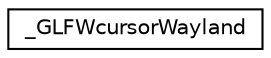 digraph "Graphical Class Hierarchy"
{
 // LATEX_PDF_SIZE
  edge [fontname="Helvetica",fontsize="10",labelfontname="Helvetica",labelfontsize="10"];
  node [fontname="Helvetica",fontsize="10",shape=record];
  rankdir="LR";
  Node0 [label="_GLFWcursorWayland",height=0.2,width=0.4,color="black", fillcolor="white", style="filled",URL="$struct__GLFWcursorWayland.html",tooltip=" "];
}
